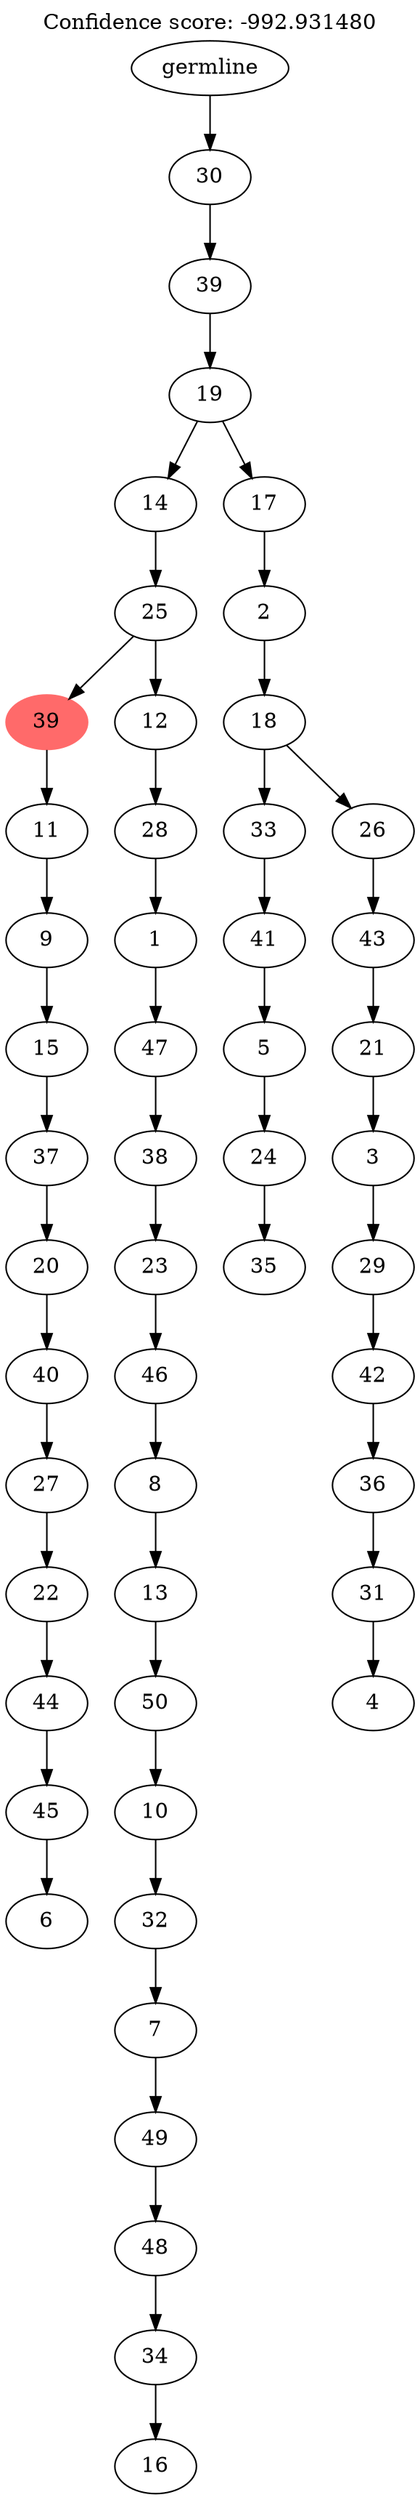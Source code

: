 digraph g {
	"50" -> "51";
	"51" [label="6"];
	"49" -> "50";
	"50" [label="45"];
	"48" -> "49";
	"49" [label="44"];
	"47" -> "48";
	"48" [label="22"];
	"46" -> "47";
	"47" [label="27"];
	"45" -> "46";
	"46" [label="40"];
	"44" -> "45";
	"45" [label="20"];
	"43" -> "44";
	"44" [label="37"];
	"42" -> "43";
	"43" [label="15"];
	"41" -> "42";
	"42" [label="9"];
	"40" -> "41";
	"41" [label="11"];
	"38" -> "39";
	"39" [label="16"];
	"37" -> "38";
	"38" [label="34"];
	"36" -> "37";
	"37" [label="48"];
	"35" -> "36";
	"36" [label="49"];
	"34" -> "35";
	"35" [label="7"];
	"33" -> "34";
	"34" [label="32"];
	"32" -> "33";
	"33" [label="10"];
	"31" -> "32";
	"32" [label="50"];
	"30" -> "31";
	"31" [label="13"];
	"29" -> "30";
	"30" [label="8"];
	"28" -> "29";
	"29" [label="46"];
	"27" -> "28";
	"28" [label="23"];
	"26" -> "27";
	"27" [label="38"];
	"25" -> "26";
	"26" [label="47"];
	"24" -> "25";
	"25" [label="1"];
	"23" -> "24";
	"24" [label="28"];
	"22" -> "23";
	"23" [label="12"];
	"22" -> "40";
	"40" [color=indianred1, style=filled, label="39"];
	"21" -> "22";
	"22" [label="25"];
	"19" -> "20";
	"20" [label="35"];
	"18" -> "19";
	"19" [label="24"];
	"17" -> "18";
	"18" [label="5"];
	"16" -> "17";
	"17" [label="41"];
	"14" -> "15";
	"15" [label="4"];
	"13" -> "14";
	"14" [label="31"];
	"12" -> "13";
	"13" [label="36"];
	"11" -> "12";
	"12" [label="42"];
	"10" -> "11";
	"11" [label="29"];
	"9" -> "10";
	"10" [label="3"];
	"8" -> "9";
	"9" [label="21"];
	"7" -> "8";
	"8" [label="43"];
	"6" -> "7";
	"7" [label="26"];
	"6" -> "16";
	"16" [label="33"];
	"5" -> "6";
	"6" [label="18"];
	"4" -> "5";
	"5" [label="2"];
	"3" -> "4";
	"4" [label="17"];
	"3" -> "21";
	"21" [label="14"];
	"2" -> "3";
	"3" [label="19"];
	"1" -> "2";
	"2" [label="39"];
	"0" -> "1";
	"1" [label="30"];
	"0" [label="germline"];
	labelloc="t";
	label="Confidence score: -992.931480";
}
